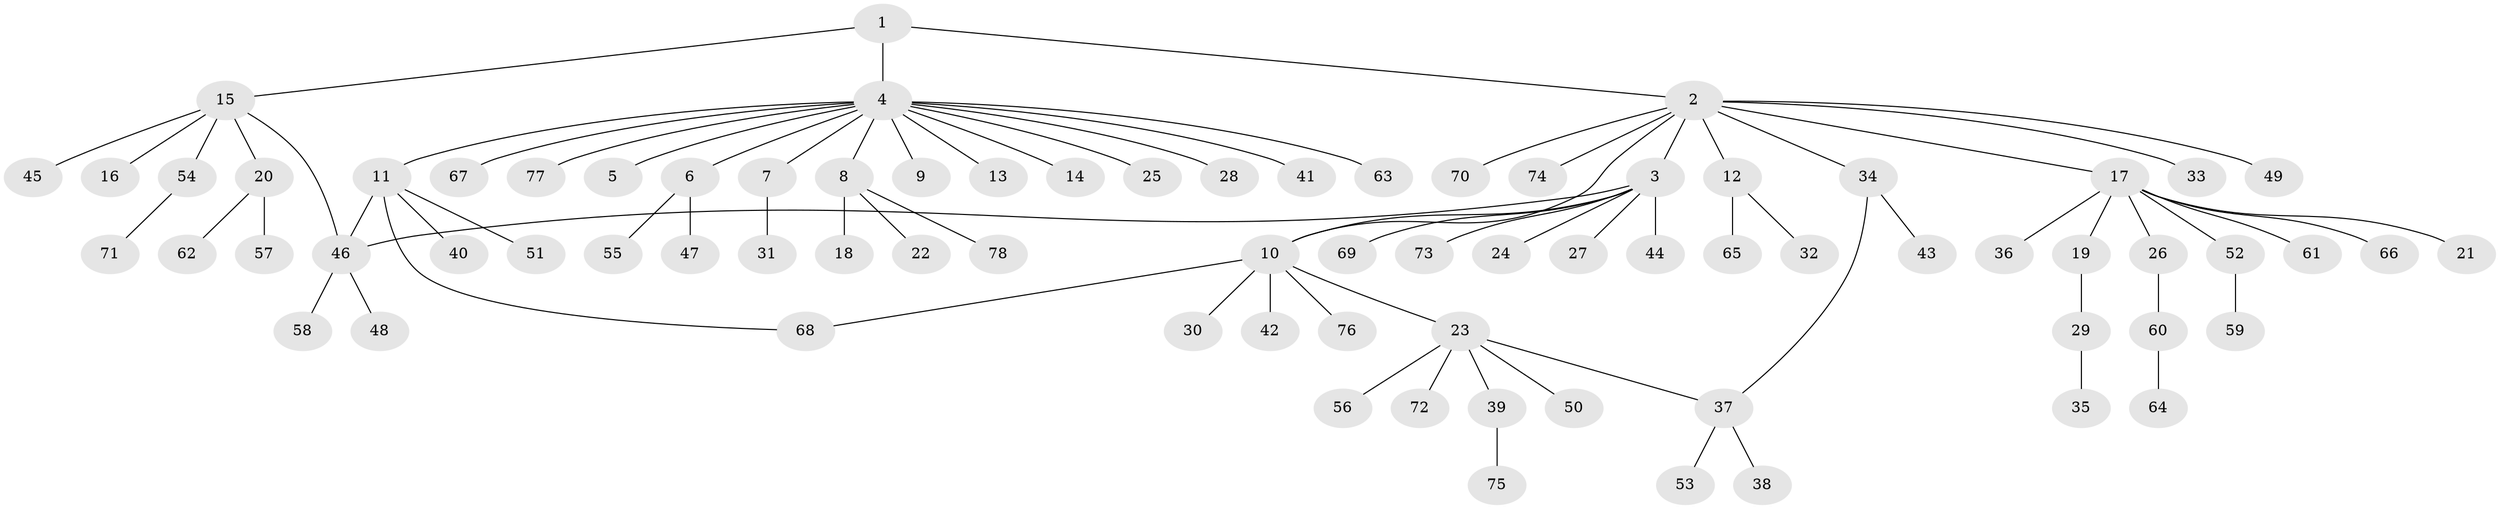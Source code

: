 // coarse degree distribution, {7: 0.01639344262295082, 15: 0.01639344262295082, 14: 0.01639344262295082, 1: 0.7213114754098361, 2: 0.13114754098360656, 3: 0.01639344262295082, 5: 0.01639344262295082, 4: 0.03278688524590164, 8: 0.03278688524590164}
// Generated by graph-tools (version 1.1) at 2025/51/02/27/25 19:51:55]
// undirected, 78 vertices, 82 edges
graph export_dot {
graph [start="1"]
  node [color=gray90,style=filled];
  1;
  2;
  3;
  4;
  5;
  6;
  7;
  8;
  9;
  10;
  11;
  12;
  13;
  14;
  15;
  16;
  17;
  18;
  19;
  20;
  21;
  22;
  23;
  24;
  25;
  26;
  27;
  28;
  29;
  30;
  31;
  32;
  33;
  34;
  35;
  36;
  37;
  38;
  39;
  40;
  41;
  42;
  43;
  44;
  45;
  46;
  47;
  48;
  49;
  50;
  51;
  52;
  53;
  54;
  55;
  56;
  57;
  58;
  59;
  60;
  61;
  62;
  63;
  64;
  65;
  66;
  67;
  68;
  69;
  70;
  71;
  72;
  73;
  74;
  75;
  76;
  77;
  78;
  1 -- 2;
  1 -- 4;
  1 -- 15;
  2 -- 3;
  2 -- 10;
  2 -- 12;
  2 -- 17;
  2 -- 33;
  2 -- 34;
  2 -- 49;
  2 -- 70;
  2 -- 74;
  3 -- 10;
  3 -- 24;
  3 -- 27;
  3 -- 44;
  3 -- 46;
  3 -- 69;
  3 -- 73;
  4 -- 5;
  4 -- 6;
  4 -- 7;
  4 -- 8;
  4 -- 9;
  4 -- 11;
  4 -- 13;
  4 -- 14;
  4 -- 25;
  4 -- 28;
  4 -- 41;
  4 -- 63;
  4 -- 67;
  4 -- 77;
  6 -- 47;
  6 -- 55;
  7 -- 31;
  8 -- 18;
  8 -- 22;
  8 -- 78;
  10 -- 23;
  10 -- 30;
  10 -- 42;
  10 -- 68;
  10 -- 76;
  11 -- 40;
  11 -- 46;
  11 -- 51;
  11 -- 68;
  12 -- 32;
  12 -- 65;
  15 -- 16;
  15 -- 20;
  15 -- 45;
  15 -- 46;
  15 -- 54;
  17 -- 19;
  17 -- 21;
  17 -- 26;
  17 -- 36;
  17 -- 52;
  17 -- 61;
  17 -- 66;
  19 -- 29;
  20 -- 57;
  20 -- 62;
  23 -- 37;
  23 -- 39;
  23 -- 50;
  23 -- 56;
  23 -- 72;
  26 -- 60;
  29 -- 35;
  34 -- 37;
  34 -- 43;
  37 -- 38;
  37 -- 53;
  39 -- 75;
  46 -- 48;
  46 -- 58;
  52 -- 59;
  54 -- 71;
  60 -- 64;
}
